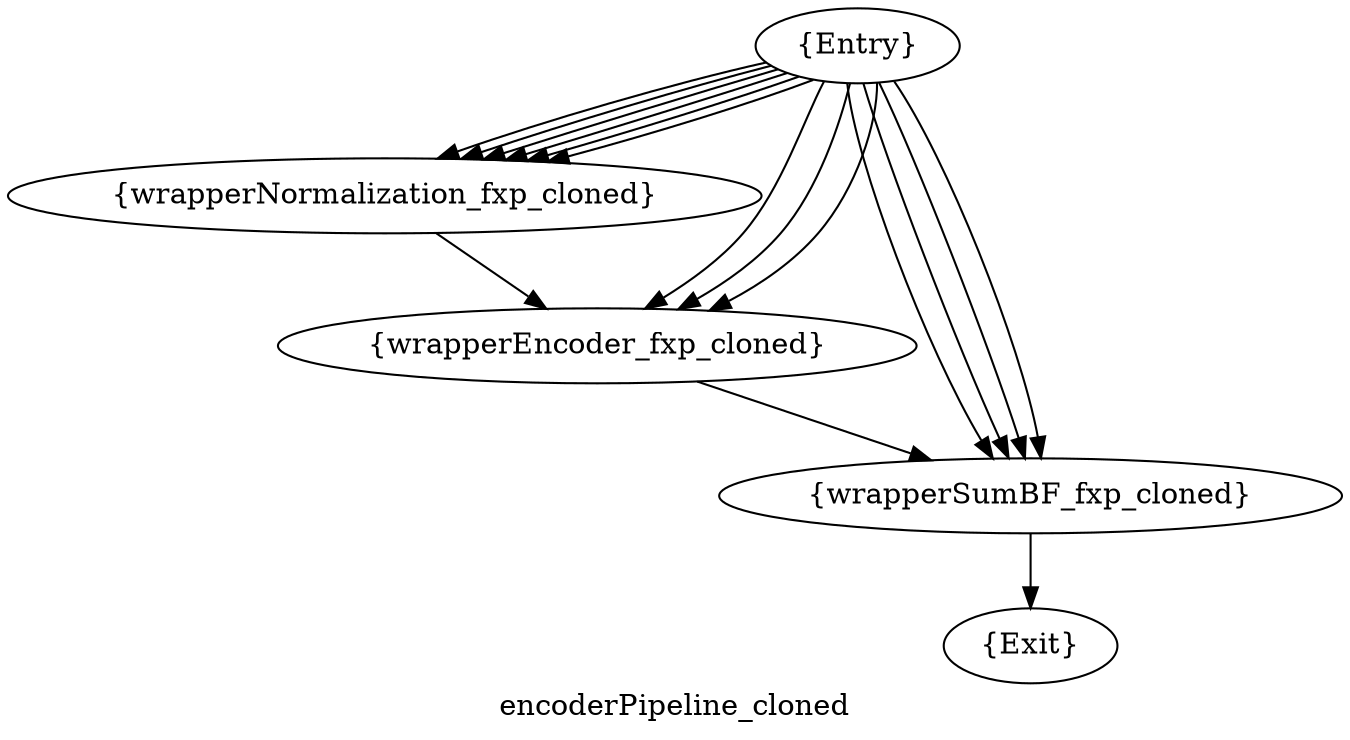 digraph "encoderPipeline_cloned" {
	label="encoderPipeline_cloned";
	compound=true;
	Node0x675f720 [shape=record,shape=oval,label="{Entry}"];
	Node0x675f720 -> Node0x67b2cf0[lhead=cluster0x67b2cf0];
	Node0x675f720 -> Node0x67b2cf0[lhead=cluster0x67b2cf0];
	Node0x675f720 -> Node0x67b2cf0[lhead=cluster0x67b2cf0];
	Node0x675f720 -> Node0x67b2cf0[lhead=cluster0x67b2cf0];
	Node0x675f720 -> Node0x67b2cf0[lhead=cluster0x67b2cf0];
	Node0x675f720 -> Node0x67b2cf0[lhead=cluster0x67b2cf0];
	Node0x675f720 -> Node0x6851c20[lhead=cluster0x6851c20];
	Node0x675f720 -> Node0x6851c20[lhead=cluster0x6851c20];
	Node0x675f720 -> Node0x6851c20[lhead=cluster0x6851c20];
	Node0x675f720 -> Node0x67e2fc0[lhead=cluster0x67e2fc0];
	Node0x675f720 -> Node0x67e2fc0[lhead=cluster0x67e2fc0];
	Node0x675f720 -> Node0x67e2fc0[lhead=cluster0x67e2fc0];
	Node0x675f720 -> Node0x67e2fc0[lhead=cluster0x67e2fc0];
	Node0x67b2cf0 [shape=record,shape=oval,label="{wrapperNormalization_fxp_cloned}"];
	Node0x67b2cf0 -> Node0x6851c20[ltail=cluster0x67b2cf0, lhead=cluster0x6851c20];
	Node0x6851c20 [shape=record,shape=oval,label="{wrapperEncoder_fxp_cloned}"];
	Node0x6851c20 -> Node0x67e2fc0[ltail=cluster0x6851c20, lhead=cluster0x67e2fc0];
	Node0x67e2fc0 [shape=record,shape=oval,label="{wrapperSumBF_fxp_cloned}"];
	Node0x67e2fc0 -> Node0x67908f0[ltail=cluster0x67e2fc0];
	Node0x67908f0 [shape=record,shape=oval,label="{Exit}"];
}
